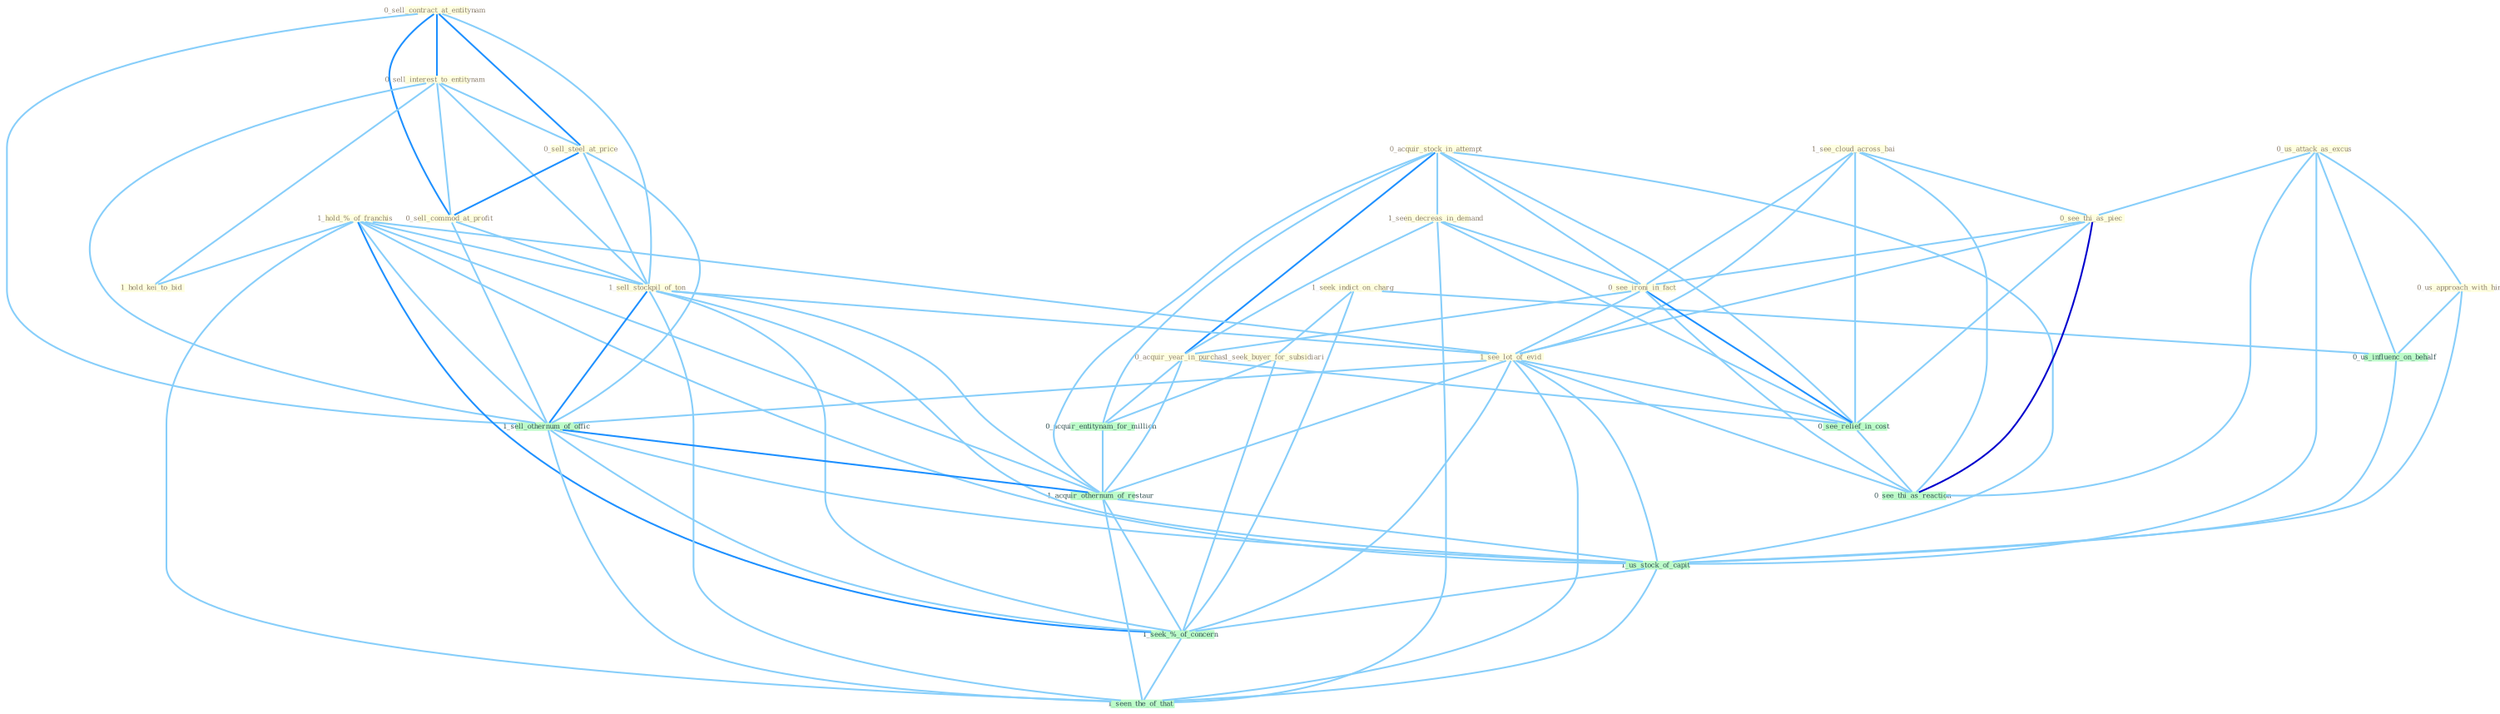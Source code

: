 Graph G{ 
    node
    [shape=polygon,style=filled,width=.5,height=.06,color="#BDFCC9",fixedsize=true,fontsize=4,
    fontcolor="#2f4f4f"];
    {node
    [color="#ffffe0", fontcolor="#8b7d6b"] "0_sell_contract_at_entitynam " "0_sell_interest_to_entitynam " "0_acquir_stock_in_attempt " "1_see_cloud_across_bai " "1_seek_indict_on_charg " "0_sell_steel_at_price " "0_us_attack_as_excus " "1_seen_decreas_in_demand " "0_see_thi_as_piec " "1_seek_buyer_for_subsidiari " "0_us_approach_with_him " "1_hold_%_of_franchis " "1_hold_kei_to_bid " "0_see_ironi_in_fact " "0_sell_commod_at_profit " "1_sell_stockpil_of_ton " "0_acquir_year_in_purchas " "1_see_lot_of_evid "}
{node [color="#fff0f5", fontcolor="#b22222"]}
edge [color="#B0E2FF"];

	"0_sell_contract_at_entitynam " -- "0_sell_interest_to_entitynam " [w="2", color="#1e90ff" , len=0.8];
	"0_sell_contract_at_entitynam " -- "0_sell_steel_at_price " [w="2", color="#1e90ff" , len=0.8];
	"0_sell_contract_at_entitynam " -- "0_sell_commod_at_profit " [w="2", color="#1e90ff" , len=0.8];
	"0_sell_contract_at_entitynam " -- "1_sell_stockpil_of_ton " [w="1", color="#87cefa" ];
	"0_sell_contract_at_entitynam " -- "1_sell_othernum_of_offic " [w="1", color="#87cefa" ];
	"0_sell_interest_to_entitynam " -- "0_sell_steel_at_price " [w="1", color="#87cefa" ];
	"0_sell_interest_to_entitynam " -- "1_hold_kei_to_bid " [w="1", color="#87cefa" ];
	"0_sell_interest_to_entitynam " -- "0_sell_commod_at_profit " [w="1", color="#87cefa" ];
	"0_sell_interest_to_entitynam " -- "1_sell_stockpil_of_ton " [w="1", color="#87cefa" ];
	"0_sell_interest_to_entitynam " -- "1_sell_othernum_of_offic " [w="1", color="#87cefa" ];
	"0_acquir_stock_in_attempt " -- "1_seen_decreas_in_demand " [w="1", color="#87cefa" ];
	"0_acquir_stock_in_attempt " -- "0_see_ironi_in_fact " [w="1", color="#87cefa" ];
	"0_acquir_stock_in_attempt " -- "0_acquir_year_in_purchas " [w="2", color="#1e90ff" , len=0.8];
	"0_acquir_stock_in_attempt " -- "0_acquir_entitynam_for_million " [w="1", color="#87cefa" ];
	"0_acquir_stock_in_attempt " -- "0_see_relief_in_cost " [w="1", color="#87cefa" ];
	"0_acquir_stock_in_attempt " -- "1_acquir_othernum_of_restaur " [w="1", color="#87cefa" ];
	"0_acquir_stock_in_attempt " -- "1_us_stock_of_capit " [w="1", color="#87cefa" ];
	"1_see_cloud_across_bai " -- "0_see_thi_as_piec " [w="1", color="#87cefa" ];
	"1_see_cloud_across_bai " -- "0_see_ironi_in_fact " [w="1", color="#87cefa" ];
	"1_see_cloud_across_bai " -- "1_see_lot_of_evid " [w="1", color="#87cefa" ];
	"1_see_cloud_across_bai " -- "0_see_relief_in_cost " [w="1", color="#87cefa" ];
	"1_see_cloud_across_bai " -- "0_see_thi_as_reaction " [w="1", color="#87cefa" ];
	"1_seek_indict_on_charg " -- "1_seek_buyer_for_subsidiari " [w="1", color="#87cefa" ];
	"1_seek_indict_on_charg " -- "0_us_influenc_on_behalf " [w="1", color="#87cefa" ];
	"1_seek_indict_on_charg " -- "1_seek_%_of_concern " [w="1", color="#87cefa" ];
	"0_sell_steel_at_price " -- "0_sell_commod_at_profit " [w="2", color="#1e90ff" , len=0.8];
	"0_sell_steel_at_price " -- "1_sell_stockpil_of_ton " [w="1", color="#87cefa" ];
	"0_sell_steel_at_price " -- "1_sell_othernum_of_offic " [w="1", color="#87cefa" ];
	"0_us_attack_as_excus " -- "0_see_thi_as_piec " [w="1", color="#87cefa" ];
	"0_us_attack_as_excus " -- "0_us_approach_with_him " [w="1", color="#87cefa" ];
	"0_us_attack_as_excus " -- "0_us_influenc_on_behalf " [w="1", color="#87cefa" ];
	"0_us_attack_as_excus " -- "0_see_thi_as_reaction " [w="1", color="#87cefa" ];
	"0_us_attack_as_excus " -- "1_us_stock_of_capit " [w="1", color="#87cefa" ];
	"1_seen_decreas_in_demand " -- "0_see_ironi_in_fact " [w="1", color="#87cefa" ];
	"1_seen_decreas_in_demand " -- "0_acquir_year_in_purchas " [w="1", color="#87cefa" ];
	"1_seen_decreas_in_demand " -- "0_see_relief_in_cost " [w="1", color="#87cefa" ];
	"1_seen_decreas_in_demand " -- "1_seen_the_of_that " [w="1", color="#87cefa" ];
	"0_see_thi_as_piec " -- "0_see_ironi_in_fact " [w="1", color="#87cefa" ];
	"0_see_thi_as_piec " -- "1_see_lot_of_evid " [w="1", color="#87cefa" ];
	"0_see_thi_as_piec " -- "0_see_relief_in_cost " [w="1", color="#87cefa" ];
	"0_see_thi_as_piec " -- "0_see_thi_as_reaction " [w="3", color="#0000cd" , len=0.6];
	"1_seek_buyer_for_subsidiari " -- "0_acquir_entitynam_for_million " [w="1", color="#87cefa" ];
	"1_seek_buyer_for_subsidiari " -- "1_seek_%_of_concern " [w="1", color="#87cefa" ];
	"0_us_approach_with_him " -- "0_us_influenc_on_behalf " [w="1", color="#87cefa" ];
	"0_us_approach_with_him " -- "1_us_stock_of_capit " [w="1", color="#87cefa" ];
	"1_hold_%_of_franchis " -- "1_hold_kei_to_bid " [w="1", color="#87cefa" ];
	"1_hold_%_of_franchis " -- "1_sell_stockpil_of_ton " [w="1", color="#87cefa" ];
	"1_hold_%_of_franchis " -- "1_see_lot_of_evid " [w="1", color="#87cefa" ];
	"1_hold_%_of_franchis " -- "1_sell_othernum_of_offic " [w="1", color="#87cefa" ];
	"1_hold_%_of_franchis " -- "1_acquir_othernum_of_restaur " [w="1", color="#87cefa" ];
	"1_hold_%_of_franchis " -- "1_us_stock_of_capit " [w="1", color="#87cefa" ];
	"1_hold_%_of_franchis " -- "1_seek_%_of_concern " [w="2", color="#1e90ff" , len=0.8];
	"1_hold_%_of_franchis " -- "1_seen_the_of_that " [w="1", color="#87cefa" ];
	"0_see_ironi_in_fact " -- "0_acquir_year_in_purchas " [w="1", color="#87cefa" ];
	"0_see_ironi_in_fact " -- "1_see_lot_of_evid " [w="1", color="#87cefa" ];
	"0_see_ironi_in_fact " -- "0_see_relief_in_cost " [w="2", color="#1e90ff" , len=0.8];
	"0_see_ironi_in_fact " -- "0_see_thi_as_reaction " [w="1", color="#87cefa" ];
	"0_sell_commod_at_profit " -- "1_sell_stockpil_of_ton " [w="1", color="#87cefa" ];
	"0_sell_commod_at_profit " -- "1_sell_othernum_of_offic " [w="1", color="#87cefa" ];
	"1_sell_stockpil_of_ton " -- "1_see_lot_of_evid " [w="1", color="#87cefa" ];
	"1_sell_stockpil_of_ton " -- "1_sell_othernum_of_offic " [w="2", color="#1e90ff" , len=0.8];
	"1_sell_stockpil_of_ton " -- "1_acquir_othernum_of_restaur " [w="1", color="#87cefa" ];
	"1_sell_stockpil_of_ton " -- "1_us_stock_of_capit " [w="1", color="#87cefa" ];
	"1_sell_stockpil_of_ton " -- "1_seek_%_of_concern " [w="1", color="#87cefa" ];
	"1_sell_stockpil_of_ton " -- "1_seen_the_of_that " [w="1", color="#87cefa" ];
	"0_acquir_year_in_purchas " -- "0_acquir_entitynam_for_million " [w="1", color="#87cefa" ];
	"0_acquir_year_in_purchas " -- "0_see_relief_in_cost " [w="1", color="#87cefa" ];
	"0_acquir_year_in_purchas " -- "1_acquir_othernum_of_restaur " [w="1", color="#87cefa" ];
	"1_see_lot_of_evid " -- "1_sell_othernum_of_offic " [w="1", color="#87cefa" ];
	"1_see_lot_of_evid " -- "0_see_relief_in_cost " [w="1", color="#87cefa" ];
	"1_see_lot_of_evid " -- "0_see_thi_as_reaction " [w="1", color="#87cefa" ];
	"1_see_lot_of_evid " -- "1_acquir_othernum_of_restaur " [w="1", color="#87cefa" ];
	"1_see_lot_of_evid " -- "1_us_stock_of_capit " [w="1", color="#87cefa" ];
	"1_see_lot_of_evid " -- "1_seek_%_of_concern " [w="1", color="#87cefa" ];
	"1_see_lot_of_evid " -- "1_seen_the_of_that " [w="1", color="#87cefa" ];
	"0_acquir_entitynam_for_million " -- "1_acquir_othernum_of_restaur " [w="1", color="#87cefa" ];
	"1_sell_othernum_of_offic " -- "1_acquir_othernum_of_restaur " [w="2", color="#1e90ff" , len=0.8];
	"1_sell_othernum_of_offic " -- "1_us_stock_of_capit " [w="1", color="#87cefa" ];
	"1_sell_othernum_of_offic " -- "1_seek_%_of_concern " [w="1", color="#87cefa" ];
	"1_sell_othernum_of_offic " -- "1_seen_the_of_that " [w="1", color="#87cefa" ];
	"0_us_influenc_on_behalf " -- "1_us_stock_of_capit " [w="1", color="#87cefa" ];
	"0_see_relief_in_cost " -- "0_see_thi_as_reaction " [w="1", color="#87cefa" ];
	"1_acquir_othernum_of_restaur " -- "1_us_stock_of_capit " [w="1", color="#87cefa" ];
	"1_acquir_othernum_of_restaur " -- "1_seek_%_of_concern " [w="1", color="#87cefa" ];
	"1_acquir_othernum_of_restaur " -- "1_seen_the_of_that " [w="1", color="#87cefa" ];
	"1_us_stock_of_capit " -- "1_seek_%_of_concern " [w="1", color="#87cefa" ];
	"1_us_stock_of_capit " -- "1_seen_the_of_that " [w="1", color="#87cefa" ];
	"1_seek_%_of_concern " -- "1_seen_the_of_that " [w="1", color="#87cefa" ];
}